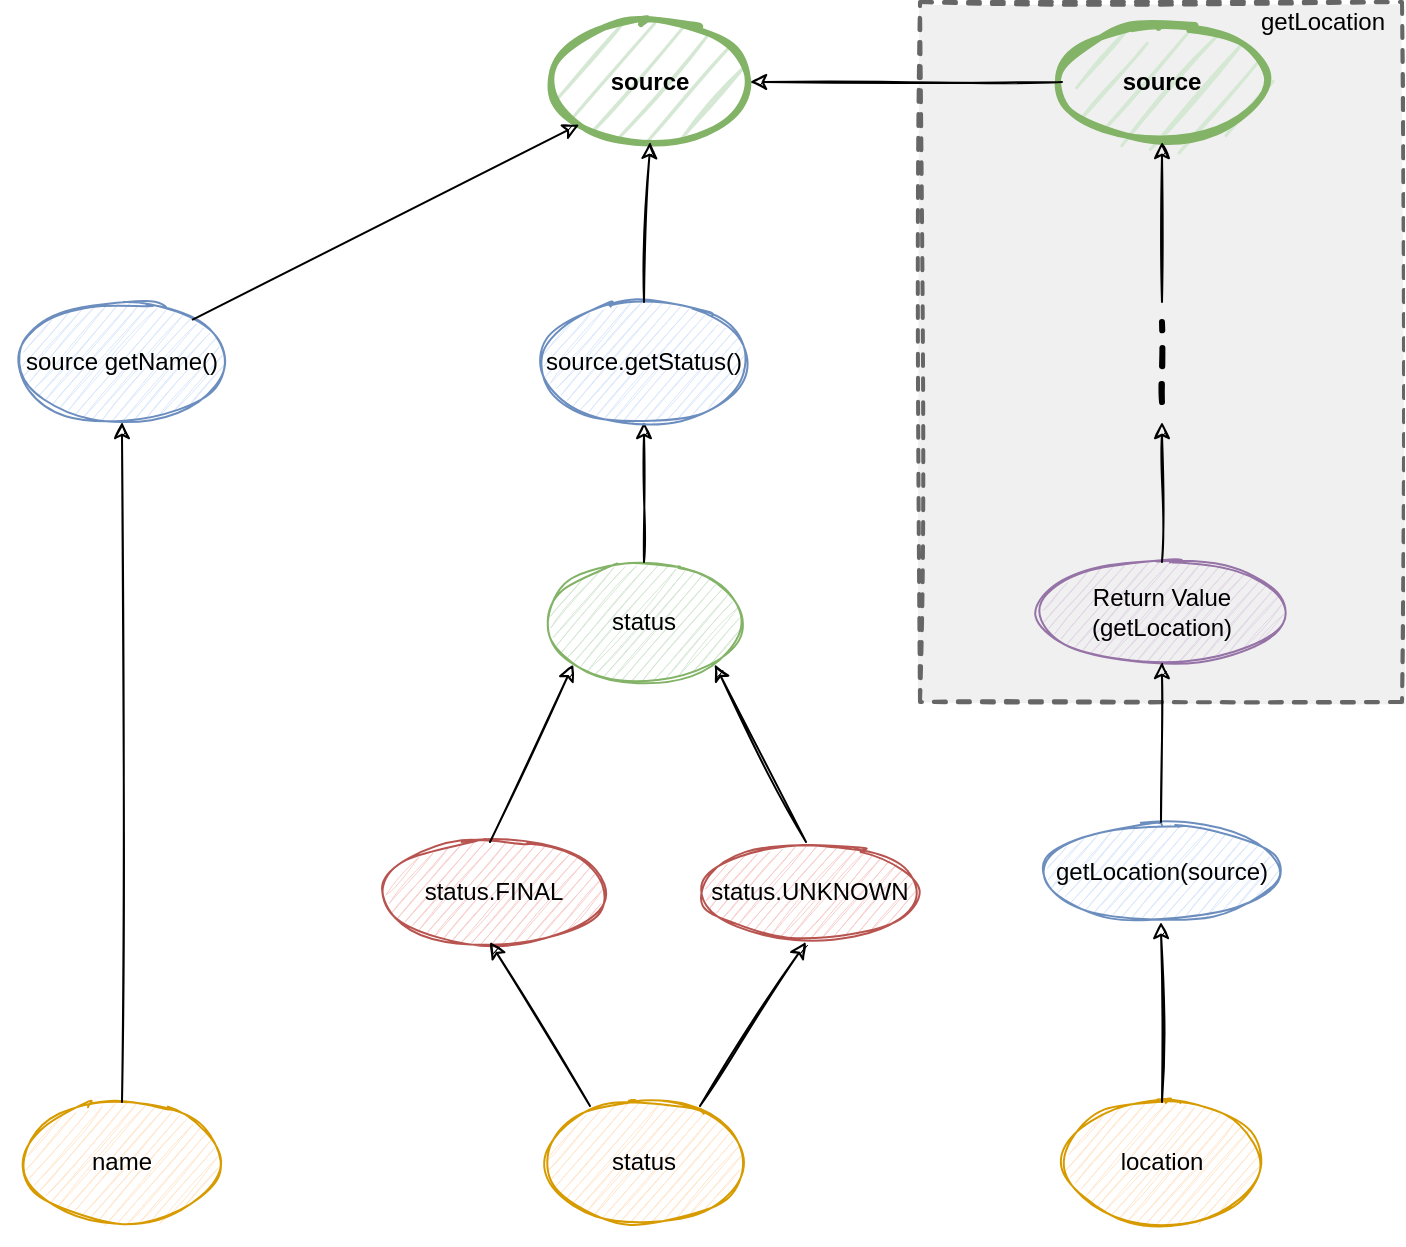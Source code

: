 <mxfile version="14.4.8" type="github">
  <diagram id="rYhMgfwNKbTofmugoh7U" name="Page-1">
    <mxGraphModel dx="1107" dy="784" grid="1" gridSize="10" guides="1" tooltips="1" connect="1" arrows="1" fold="1" page="1" pageScale="1" pageWidth="827" pageHeight="1169" background="none" math="0" shadow="0">
      <root>
        <mxCell id="0" />
        <mxCell id="1" parent="0" />
        <mxCell id="-3vk_c2Lp5YfWhD3Yw9H-13" value="" style="rounded=0;whiteSpace=wrap;html=1;dashed=1;sketch=1;strokeWidth=2;strokeColor=#666666;fontColor=#333333;fillStyle=solid;fillColor=#F0F0F0;" vertex="1" parent="1">
          <mxGeometry x="549" y="20" width="241" height="350" as="geometry" />
        </mxCell>
        <mxCell id="7d4OW412Z7Q2IF9BUur--5" value="name" style="ellipse;whiteSpace=wrap;html=1;fillColor=#ffe6cc;strokeColor=#d79b00;sketch=1;" parent="1" vertex="1">
          <mxGeometry x="100" y="570" width="100" height="60" as="geometry" />
        </mxCell>
        <mxCell id="7d4OW412Z7Q2IF9BUur--6" value="status" style="ellipse;whiteSpace=wrap;html=1;fillColor=#ffe6cc;strokeColor=#d79b00;sketch=1;" parent="1" vertex="1">
          <mxGeometry x="361" y="570" width="100" height="60" as="geometry" />
        </mxCell>
        <mxCell id="7d4OW412Z7Q2IF9BUur--7" value="location" style="ellipse;whiteSpace=wrap;html=1;fillColor=#ffe6cc;strokeColor=#d79b00;sketch=1;" parent="1" vertex="1">
          <mxGeometry x="620" y="570" width="100" height="60" as="geometry" />
        </mxCell>
        <mxCell id="7d4OW412Z7Q2IF9BUur--8" value="status.FINAL" style="ellipse;whiteSpace=wrap;html=1;fillColor=#f8cecc;strokeColor=#b85450;sketch=1;" parent="1" vertex="1">
          <mxGeometry x="279" y="440" width="114" height="50" as="geometry" />
        </mxCell>
        <mxCell id="7d4OW412Z7Q2IF9BUur--9" value="status.UNKNOWN" style="ellipse;whiteSpace=wrap;html=1;fillColor=#f8cecc;strokeColor=#b85450;sketch=1;" parent="1" vertex="1">
          <mxGeometry x="439" y="440" width="110" height="50" as="geometry" />
        </mxCell>
        <mxCell id="7d4OW412Z7Q2IF9BUur--10" value="&lt;b&gt;source&lt;/b&gt;" style="ellipse;whiteSpace=wrap;html=1;sketch=1;fillColor=#d5e8d4;strokeColor=#82b366;strokeWidth=3;" parent="1" vertex="1">
          <mxGeometry x="364" y="30" width="100" height="60" as="geometry" />
        </mxCell>
        <mxCell id="7d4OW412Z7Q2IF9BUur--11" value="" style="endArrow=classic;html=1;entryX=0.5;entryY=1;entryDx=0;entryDy=0;exitX=0.78;exitY=0.033;exitDx=0;exitDy=0;exitPerimeter=0;sketch=1;" parent="1" source="7d4OW412Z7Q2IF9BUur--6" edge="1">
          <mxGeometry width="50" height="50" relative="1" as="geometry">
            <mxPoint x="497" y="560" as="sourcePoint" />
            <mxPoint x="492" y="490" as="targetPoint" />
          </mxGeometry>
        </mxCell>
        <mxCell id="7d4OW412Z7Q2IF9BUur--12" value="" style="endArrow=classic;html=1;entryX=0.5;entryY=1;entryDx=0;entryDy=0;exitX=0.23;exitY=0.033;exitDx=0;exitDy=0;exitPerimeter=0;sketch=1;" parent="1" source="7d4OW412Z7Q2IF9BUur--6" edge="1">
          <mxGeometry width="50" height="50" relative="1" as="geometry">
            <mxPoint x="337" y="540" as="sourcePoint" />
            <mxPoint x="334" y="490" as="targetPoint" />
          </mxGeometry>
        </mxCell>
        <mxCell id="7d4OW412Z7Q2IF9BUur--13" value="" style="endArrow=classic;html=1;exitX=0.5;exitY=0;exitDx=0;exitDy=0;sketch=1;entryX=0.5;entryY=1;entryDx=0;entryDy=0;" parent="1" source="7d4OW412Z7Q2IF9BUur--5" target="-3vk_c2Lp5YfWhD3Yw9H-1" edge="1">
          <mxGeometry width="50" height="50" relative="1" as="geometry">
            <mxPoint x="170" y="430" as="sourcePoint" />
            <mxPoint x="230" y="310" as="targetPoint" />
          </mxGeometry>
        </mxCell>
        <mxCell id="7d4OW412Z7Q2IF9BUur--15" value="" style="endArrow=classic;html=1;entryX=0.5;entryY=1;entryDx=0;entryDy=0;exitX=0.5;exitY=0;exitDx=0;exitDy=0;sketch=1;" parent="1" source="7d4OW412Z7Q2IF9BUur--7" target="7d4OW412Z7Q2IF9BUur--16" edge="1">
          <mxGeometry width="50" height="50" relative="1" as="geometry">
            <mxPoint x="670" y="470" as="sourcePoint" />
            <mxPoint x="730.793" y="387.441" as="targetPoint" />
          </mxGeometry>
        </mxCell>
        <mxCell id="7d4OW412Z7Q2IF9BUur--16" value="getLocation(source)" style="ellipse;whiteSpace=wrap;html=1;fillColor=#dae8fc;strokeColor=#6c8ebf;sketch=1;" parent="1" vertex="1">
          <mxGeometry x="609.5" y="430" width="120" height="50" as="geometry" />
        </mxCell>
        <mxCell id="7d4OW412Z7Q2IF9BUur--17" value="status" style="ellipse;whiteSpace=wrap;html=1;fillColor=#d5e8d4;strokeColor=#82b366;sketch=1;" parent="1" vertex="1">
          <mxGeometry x="361" y="300" width="100" height="60" as="geometry" />
        </mxCell>
        <mxCell id="7d4OW412Z7Q2IF9BUur--18" value="" style="endArrow=classic;html=1;sketch=1;entryX=0.5;entryY=1;entryDx=0;entryDy=0;" parent="1" source="7d4OW412Z7Q2IF9BUur--17" target="-3vk_c2Lp5YfWhD3Yw9H-3" edge="1">
          <mxGeometry width="50" height="50" relative="1" as="geometry">
            <mxPoint x="540" y="190" as="sourcePoint" />
            <mxPoint x="414" y="230" as="targetPoint" />
          </mxGeometry>
        </mxCell>
        <mxCell id="7d4OW412Z7Q2IF9BUur--20" value="" style="endArrow=classic;html=1;entryX=0;entryY=1;entryDx=0;entryDy=0;exitX=0.5;exitY=0;exitDx=0;exitDy=0;sketch=1;" parent="1" target="7d4OW412Z7Q2IF9BUur--17" edge="1">
          <mxGeometry width="50" height="50" relative="1" as="geometry">
            <mxPoint x="334" y="440" as="sourcePoint" />
            <mxPoint x="377" y="288.02" as="targetPoint" />
          </mxGeometry>
        </mxCell>
        <mxCell id="7d4OW412Z7Q2IF9BUur--21" value="" style="endArrow=classic;html=1;entryX=1;entryY=1;entryDx=0;entryDy=0;exitX=0.5;exitY=0;exitDx=0;exitDy=0;sketch=1;" parent="1" target="7d4OW412Z7Q2IF9BUur--17" edge="1">
          <mxGeometry width="50" height="50" relative="1" as="geometry">
            <mxPoint x="492" y="440" as="sourcePoint" />
            <mxPoint x="527" y="338.02" as="targetPoint" />
          </mxGeometry>
        </mxCell>
        <mxCell id="-3vk_c2Lp5YfWhD3Yw9H-1" value="source getName()" style="ellipse;whiteSpace=wrap;html=1;fillColor=#dae8fc;strokeColor=#6c8ebf;sketch=1;" vertex="1" parent="1">
          <mxGeometry x="100" y="170" width="100" height="60" as="geometry" />
        </mxCell>
        <mxCell id="-3vk_c2Lp5YfWhD3Yw9H-2" value="" style="endArrow=classic;html=1;exitX=1;exitY=0;exitDx=0;exitDy=0;sketch=1;entryX=0;entryY=1;entryDx=0;entryDy=0;" edge="1" parent="1" source="-3vk_c2Lp5YfWhD3Yw9H-1" target="7d4OW412Z7Q2IF9BUur--10">
          <mxGeometry width="50" height="50" relative="1" as="geometry">
            <mxPoint x="264" y="250" as="sourcePoint" />
            <mxPoint x="364" y="90" as="targetPoint" />
          </mxGeometry>
        </mxCell>
        <mxCell id="-3vk_c2Lp5YfWhD3Yw9H-3" value="&lt;span&gt;source.getStatus()&lt;/span&gt;" style="ellipse;whiteSpace=wrap;html=1;fillColor=#dae8fc;strokeColor=#6c8ebf;sketch=1;" vertex="1" parent="1">
          <mxGeometry x="361" y="170" width="100" height="60" as="geometry" />
        </mxCell>
        <mxCell id="-3vk_c2Lp5YfWhD3Yw9H-4" value="" style="endArrow=classic;html=1;sketch=1;entryX=0.5;entryY=1;entryDx=0;entryDy=0;exitX=0.5;exitY=0;exitDx=0;exitDy=0;" edge="1" parent="1" source="-3vk_c2Lp5YfWhD3Yw9H-3" target="7d4OW412Z7Q2IF9BUur--10">
          <mxGeometry width="50" height="50" relative="1" as="geometry">
            <mxPoint x="420" y="130" as="sourcePoint" />
            <mxPoint x="420" y="60" as="targetPoint" />
          </mxGeometry>
        </mxCell>
        <mxCell id="-3vk_c2Lp5YfWhD3Yw9H-5" value="Return Value (getLocation)" style="ellipse;whiteSpace=wrap;html=1;fillColor=#e1d5e7;strokeColor=#9673a6;sketch=1;" vertex="1" parent="1">
          <mxGeometry x="610" y="300" width="120" height="50" as="geometry" />
        </mxCell>
        <mxCell id="-3vk_c2Lp5YfWhD3Yw9H-6" value="&lt;span&gt;source&lt;/span&gt;" style="ellipse;whiteSpace=wrap;html=1;sketch=1;fillColor=#d5e8d4;strokeColor=#82b366;strokeWidth=3;fontStyle=1" vertex="1" parent="1">
          <mxGeometry x="620" y="30" width="100" height="60" as="geometry" />
        </mxCell>
        <mxCell id="-3vk_c2Lp5YfWhD3Yw9H-7" value="" style="endArrow=classic;html=1;exitX=0.5;exitY=0;exitDx=0;exitDy=0;sketch=1;entryX=0.5;entryY=1;entryDx=0;entryDy=0;" edge="1" parent="1" source="7d4OW412Z7Q2IF9BUur--16" target="-3vk_c2Lp5YfWhD3Yw9H-5">
          <mxGeometry width="50" height="50" relative="1" as="geometry">
            <mxPoint x="660" y="390" as="sourcePoint" />
            <mxPoint x="730" y="400" as="targetPoint" />
          </mxGeometry>
        </mxCell>
        <mxCell id="-3vk_c2Lp5YfWhD3Yw9H-8" value="" style="endArrow=classic;html=1;exitX=0.5;exitY=0;exitDx=0;exitDy=0;sketch=1;" edge="1" parent="1" source="-3vk_c2Lp5YfWhD3Yw9H-5">
          <mxGeometry width="50" height="50" relative="1" as="geometry">
            <mxPoint x="650" y="220" as="sourcePoint" />
            <mxPoint x="670" y="230" as="targetPoint" />
          </mxGeometry>
        </mxCell>
        <mxCell id="-3vk_c2Lp5YfWhD3Yw9H-10" value="" style="endArrow=classic;html=1;sketch=1;entryX=0.5;entryY=1;entryDx=0;entryDy=0;" edge="1" parent="1" target="-3vk_c2Lp5YfWhD3Yw9H-6">
          <mxGeometry width="50" height="50" relative="1" as="geometry">
            <mxPoint x="670" y="170" as="sourcePoint" />
            <mxPoint x="660" y="50" as="targetPoint" />
          </mxGeometry>
        </mxCell>
        <mxCell id="-3vk_c2Lp5YfWhD3Yw9H-12" value="" style="endArrow=none;html=1;sketch=1;startArrow=none;startFill=0;endFill=0;dashed=1;strokeWidth=3;" edge="1" parent="1">
          <mxGeometry width="50" height="50" relative="1" as="geometry">
            <mxPoint x="670" y="220" as="sourcePoint" />
            <mxPoint x="670" y="180" as="targetPoint" />
          </mxGeometry>
        </mxCell>
        <mxCell id="-3vk_c2Lp5YfWhD3Yw9H-15" value="" style="endArrow=classic;html=1;sketch=1;entryX=1;entryY=0.5;entryDx=0;entryDy=0;exitX=0;exitY=0.5;exitDx=0;exitDy=0;" edge="1" parent="1" source="-3vk_c2Lp5YfWhD3Yw9H-6" target="7d4OW412Z7Q2IF9BUur--10">
          <mxGeometry width="50" height="50" relative="1" as="geometry">
            <mxPoint x="510" y="60" as="sourcePoint" />
            <mxPoint x="510" y="-20" as="targetPoint" />
          </mxGeometry>
        </mxCell>
        <mxCell id="-3vk_c2Lp5YfWhD3Yw9H-17" value="" style="endArrow=none;html=1;strokeWidth=1;fontColor=#FFFFFF;strokeColor=#FFFFFF;" edge="1" parent="1">
          <mxGeometry width="50" height="50" relative="1" as="geometry">
            <mxPoint x="100" y="640" as="sourcePoint" />
            <mxPoint x="730" y="640" as="targetPoint" />
          </mxGeometry>
        </mxCell>
        <mxCell id="-3vk_c2Lp5YfWhD3Yw9H-18" value="" style="endArrow=none;html=1;strokeWidth=1;fontColor=#FFFFFF;strokeColor=#FFFFFF;" edge="1" parent="1">
          <mxGeometry width="50" height="50" relative="1" as="geometry">
            <mxPoint x="90" y="630" as="sourcePoint" />
            <mxPoint x="90" y="170" as="targetPoint" />
          </mxGeometry>
        </mxCell>
        <mxCell id="-3vk_c2Lp5YfWhD3Yw9H-19" value="&lt;span style=&quot;color: rgb(0 , 0 , 0)&quot;&gt;getLocation&lt;/span&gt;" style="text;html=1;align=center;verticalAlign=middle;resizable=0;points=[];autosize=1;fontColor=#FFFFFF;" vertex="1" parent="1">
          <mxGeometry x="710" y="20" width="80" height="20" as="geometry" />
        </mxCell>
      </root>
    </mxGraphModel>
  </diagram>
</mxfile>
